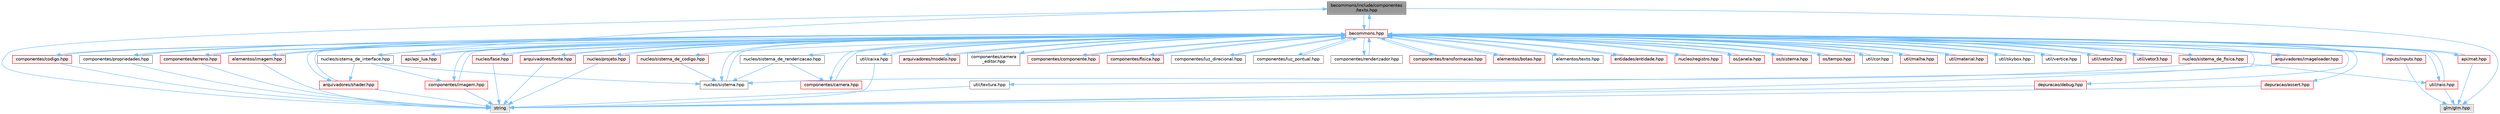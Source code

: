 digraph "becommons/include/componentes/texto.hpp"
{
 // LATEX_PDF_SIZE
  bgcolor="transparent";
  edge [fontname=Helvetica,fontsize=10,labelfontname=Helvetica,labelfontsize=10];
  node [fontname=Helvetica,fontsize=10,shape=box,height=0.2,width=0.4];
  Node1 [id="Node000001",label="becommons/include/componentes\l/texto.hpp",height=0.2,width=0.4,color="gray40", fillcolor="grey60", style="filled", fontcolor="black",tooltip=" "];
  Node1 -> Node2 [id="edge1_Node000001_Node000002",color="steelblue1",style="solid",tooltip=" "];
  Node2 [id="Node000002",label="glm/glm.hpp",height=0.2,width=0.4,color="grey60", fillcolor="#E0E0E0", style="filled",tooltip=" "];
  Node1 -> Node3 [id="edge2_Node000001_Node000003",color="steelblue1",style="solid",tooltip=" "];
  Node3 [id="Node000003",label="string",height=0.2,width=0.4,color="grey60", fillcolor="#E0E0E0", style="filled",tooltip=" "];
  Node1 -> Node4 [id="edge3_Node000001_Node000004",color="steelblue1",style="solid",tooltip=" "];
  Node4 [id="Node000004",label="becommons.hpp",height=0.2,width=0.4,color="red", fillcolor="#FFF0F0", style="filled",URL="$becommons_8hpp.html",tooltip=" "];
  Node4 -> Node5 [id="edge4_Node000004_Node000005",color="steelblue1",style="solid",tooltip=" "];
  Node5 [id="Node000005",label="api/api_lua.hpp",height=0.2,width=0.4,color="red", fillcolor="#FFF0F0", style="filled",URL="$api__lua_8hpp.html",tooltip="Gerencia a configuração do luabridge para api lua."];
  Node5 -> Node4 [id="edge5_Node000005_Node000004",color="steelblue1",style="solid",tooltip=" "];
  Node4 -> Node10 [id="edge6_Node000004_Node000010",color="steelblue1",style="solid",tooltip=" "];
  Node10 [id="Node000010",label="api/mat.hpp",height=0.2,width=0.4,color="red", fillcolor="#FFF0F0", style="filled",URL="$mat_8hpp.html",tooltip="Gerencia funçoes matemáticas."];
  Node10 -> Node2 [id="edge7_Node000010_Node000002",color="steelblue1",style="solid",tooltip=" "];
  Node10 -> Node4 [id="edge8_Node000010_Node000004",color="steelblue1",style="solid",tooltip=" "];
  Node4 -> Node12 [id="edge9_Node000004_Node000012",color="steelblue1",style="solid",tooltip=" "];
  Node12 [id="Node000012",label="arquivadores/fonte.hpp",height=0.2,width=0.4,color="red", fillcolor="#FFF0F0", style="filled",URL="$fonte_8hpp.html",tooltip="Define estruturas básicas para renderização de textos."];
  Node12 -> Node3 [id="edge10_Node000012_Node000003",color="steelblue1",style="solid",tooltip=" "];
  Node12 -> Node4 [id="edge11_Node000012_Node000004",color="steelblue1",style="solid",tooltip=" "];
  Node4 -> Node16 [id="edge12_Node000004_Node000016",color="steelblue1",style="solid",tooltip=" "];
  Node16 [id="Node000016",label="arquivadores/imageloader.hpp",height=0.2,width=0.4,color="red", fillcolor="#FFF0F0", style="filled",URL="$imageloader_8hpp.html",tooltip="Gerencia as imagems/texturas carregadas na engine."];
  Node16 -> Node3 [id="edge13_Node000016_Node000003",color="steelblue1",style="solid",tooltip=" "];
  Node16 -> Node4 [id="edge14_Node000016_Node000004",color="steelblue1",style="solid",tooltip=" "];
  Node4 -> Node22 [id="edge15_Node000004_Node000022",color="steelblue1",style="solid",tooltip=" "];
  Node22 [id="Node000022",label="arquivadores/modelo.hpp",height=0.2,width=0.4,color="red", fillcolor="#FFF0F0", style="filled",URL="$modelo_8hpp.html",tooltip="Carrega um modelo usando a biblioteca assimp com base em um diretório."];
  Node22 -> Node4 [id="edge16_Node000022_Node000004",color="steelblue1",style="solid",tooltip=" "];
  Node4 -> Node24 [id="edge17_Node000004_Node000024",color="steelblue1",style="solid",tooltip=" "];
  Node24 [id="Node000024",label="arquivadores/shader.hpp",height=0.2,width=0.4,color="red", fillcolor="#FFF0F0", style="filled",URL="$shader_8hpp.html",tooltip="Gerencia os shaders GLSL."];
  Node24 -> Node3 [id="edge18_Node000024_Node000003",color="steelblue1",style="solid",tooltip=" "];
  Node24 -> Node4 [id="edge19_Node000024_Node000004",color="steelblue1",style="solid",tooltip=" "];
  Node4 -> Node30 [id="edge20_Node000004_Node000030",color="steelblue1",style="solid",tooltip=" "];
  Node30 [id="Node000030",label="componentes/camera.hpp",height=0.2,width=0.4,color="red", fillcolor="#FFF0F0", style="filled",URL="$camera_8hpp.html",tooltip="Estrutura básica de câmera."];
  Node30 -> Node4 [id="edge21_Node000030_Node000004",color="steelblue1",style="solid",tooltip=" "];
  Node4 -> Node33 [id="edge22_Node000004_Node000033",color="steelblue1",style="solid",tooltip=" "];
  Node33 [id="Node000033",label="componentes/camera\l_editor.hpp",height=0.2,width=0.4,color="grey40", fillcolor="white", style="filled",URL="$camera__editor_8hpp.html",tooltip=" "];
  Node33 -> Node4 [id="edge23_Node000033_Node000004",color="steelblue1",style="solid",tooltip=" "];
  Node4 -> Node34 [id="edge24_Node000004_Node000034",color="steelblue1",style="solid",tooltip=" "];
  Node34 [id="Node000034",label="componentes/codigo.hpp",height=0.2,width=0.4,color="red", fillcolor="#FFF0F0", style="filled",URL="$codigo_8hpp.html",tooltip="Componente de código para entidades ECS."];
  Node34 -> Node3 [id="edge25_Node000034_Node000003",color="steelblue1",style="solid",tooltip=" "];
  Node34 -> Node4 [id="edge26_Node000034_Node000004",color="steelblue1",style="solid",tooltip=" "];
  Node4 -> Node36 [id="edge27_Node000004_Node000036",color="steelblue1",style="solid",tooltip=" "];
  Node36 [id="Node000036",label="componentes/componente.hpp",height=0.2,width=0.4,color="red", fillcolor="#FFF0F0", style="filled",URL="$componente_8hpp.html",tooltip="Estrutura base para componetes."];
  Node36 -> Node4 [id="edge28_Node000036_Node000004",color="steelblue1",style="solid",tooltip=" "];
  Node4 -> Node41 [id="edge29_Node000004_Node000041",color="steelblue1",style="solid",tooltip=" "];
  Node41 [id="Node000041",label="componentes/fisica.hpp",height=0.2,width=0.4,color="red", fillcolor="#FFF0F0", style="filled",URL="$fisica_8hpp.html",tooltip="Componente de física para entidades ECS."];
  Node41 -> Node4 [id="edge30_Node000041_Node000004",color="steelblue1",style="solid",tooltip=" "];
  Node4 -> Node42 [id="edge31_Node000004_Node000042",color="steelblue1",style="solid",tooltip=" "];
  Node42 [id="Node000042",label="componentes/imagem.hpp",height=0.2,width=0.4,color="red", fillcolor="#FFF0F0", style="filled",URL="$componentes_2imagem_8hpp.html",tooltip=" "];
  Node42 -> Node3 [id="edge32_Node000042_Node000003",color="steelblue1",style="solid",tooltip=" "];
  Node42 -> Node4 [id="edge33_Node000042_Node000004",color="steelblue1",style="solid",tooltip=" "];
  Node4 -> Node43 [id="edge34_Node000004_Node000043",color="steelblue1",style="solid",tooltip=" "];
  Node43 [id="Node000043",label="componentes/luz_direcional.hpp",height=0.2,width=0.4,color="grey40", fillcolor="white", style="filled",URL="$luz__direcional_8hpp.html",tooltip=" "];
  Node43 -> Node4 [id="edge35_Node000043_Node000004",color="steelblue1",style="solid",tooltip=" "];
  Node4 -> Node44 [id="edge36_Node000004_Node000044",color="steelblue1",style="solid",tooltip=" "];
  Node44 [id="Node000044",label="componentes/luz_pontual.hpp",height=0.2,width=0.4,color="grey40", fillcolor="white", style="filled",URL="$luz__pontual_8hpp.html",tooltip=" "];
  Node44 -> Node4 [id="edge37_Node000044_Node000004",color="steelblue1",style="solid",tooltip=" "];
  Node4 -> Node45 [id="edge38_Node000004_Node000045",color="steelblue1",style="solid",tooltip=" "];
  Node45 [id="Node000045",label="componentes/propriedades.hpp",height=0.2,width=0.4,color="grey40", fillcolor="white", style="filled",URL="$propriedades_8hpp.html",tooltip=" "];
  Node45 -> Node3 [id="edge39_Node000045_Node000003",color="steelblue1",style="solid",tooltip=" "];
  Node45 -> Node4 [id="edge40_Node000045_Node000004",color="steelblue1",style="solid",tooltip=" "];
  Node4 -> Node46 [id="edge41_Node000004_Node000046",color="steelblue1",style="solid",tooltip=" "];
  Node46 [id="Node000046",label="componentes/renderizador.hpp",height=0.2,width=0.4,color="grey40", fillcolor="white", style="filled",URL="$renderizador_8hpp.html",tooltip=" "];
  Node46 -> Node4 [id="edge42_Node000046_Node000004",color="steelblue1",style="solid",tooltip=" "];
  Node4 -> Node47 [id="edge43_Node000004_Node000047",color="steelblue1",style="solid",tooltip=" "];
  Node47 [id="Node000047",label="componentes/terreno.hpp",height=0.2,width=0.4,color="red", fillcolor="#FFF0F0", style="filled",URL="$terreno_8hpp.html",tooltip=" "];
  Node47 -> Node3 [id="edge44_Node000047_Node000003",color="steelblue1",style="solid",tooltip=" "];
  Node47 -> Node4 [id="edge45_Node000047_Node000004",color="steelblue1",style="solid",tooltip=" "];
  Node4 -> Node1 [id="edge46_Node000004_Node000001",color="steelblue1",style="solid",tooltip=" "];
  Node4 -> Node48 [id="edge47_Node000004_Node000048",color="steelblue1",style="solid",tooltip=" "];
  Node48 [id="Node000048",label="componentes/transformacao.hpp",height=0.2,width=0.4,color="red", fillcolor="#FFF0F0", style="filled",URL="$transformacao_8hpp.html",tooltip="Calcula a mtriz de modelo para um objeto 3d qualquer."];
  Node48 -> Node4 [id="edge48_Node000048_Node000004",color="steelblue1",style="solid",tooltip=" "];
  Node4 -> Node52 [id="edge49_Node000004_Node000052",color="steelblue1",style="solid",tooltip=" "];
  Node52 [id="Node000052",label="depuracao/debug.hpp",height=0.2,width=0.4,color="red", fillcolor="#FFF0F0", style="filled",URL="$debug_8hpp.html",tooltip=" "];
  Node52 -> Node3 [id="edge50_Node000052_Node000003",color="steelblue1",style="solid",tooltip=" "];
  Node4 -> Node53 [id="edge51_Node000004_Node000053",color="steelblue1",style="solid",tooltip=" "];
  Node53 [id="Node000053",label="depuracao/assert.hpp",height=0.2,width=0.4,color="red", fillcolor="#FFF0F0", style="filled",URL="$assert_8hpp.html",tooltip=" "];
  Node53 -> Node3 [id="edge52_Node000053_Node000003",color="steelblue1",style="solid",tooltip=" "];
  Node4 -> Node56 [id="edge53_Node000004_Node000056",color="steelblue1",style="solid",tooltip=" "];
  Node56 [id="Node000056",label="elementos/botao.hpp",height=0.2,width=0.4,color="red", fillcolor="#FFF0F0", style="filled",URL="$botao_8hpp.html",tooltip=" "];
  Node56 -> Node4 [id="edge54_Node000056_Node000004",color="steelblue1",style="solid",tooltip=" "];
  Node4 -> Node58 [id="edge55_Node000004_Node000058",color="steelblue1",style="solid",tooltip=" "];
  Node58 [id="Node000058",label="elementos/imagem.hpp",height=0.2,width=0.4,color="red", fillcolor="#FFF0F0", style="filled",URL="$elementos_2imagem_8hpp.html",tooltip="Gerencia a configuração do luabridge para api lua."];
  Node58 -> Node3 [id="edge56_Node000058_Node000003",color="steelblue1",style="solid",tooltip=" "];
  Node58 -> Node4 [id="edge57_Node000058_Node000004",color="steelblue1",style="solid",tooltip=" "];
  Node4 -> Node59 [id="edge58_Node000004_Node000059",color="steelblue1",style="solid",tooltip=" "];
  Node59 [id="Node000059",label="elementos/texto.hpp",height=0.2,width=0.4,color="grey40", fillcolor="white", style="filled",URL="$elementos_2texto_8hpp.html",tooltip=" "];
  Node59 -> Node4 [id="edge59_Node000059_Node000004",color="steelblue1",style="solid",tooltip=" "];
  Node4 -> Node60 [id="edge60_Node000004_Node000060",color="steelblue1",style="solid",tooltip=" "];
  Node60 [id="Node000060",label="entidades/entidade.hpp",height=0.2,width=0.4,color="red", fillcolor="#FFF0F0", style="filled",URL="$entidade_8hpp.html",tooltip="Inclusoes e defini��es relacionadas � entidade."];
  Node60 -> Node4 [id="edge61_Node000060_Node000004",color="steelblue1",style="solid",tooltip=" "];
  Node4 -> Node61 [id="edge62_Node000004_Node000061",color="steelblue1",style="solid",tooltip=" "];
  Node61 [id="Node000061",label="inputs/inputs.hpp",height=0.2,width=0.4,color="red", fillcolor="#FFF0F0", style="filled",URL="$inputs_8hpp.html",tooltip=" "];
  Node61 -> Node2 [id="edge63_Node000061_Node000002",color="steelblue1",style="solid",tooltip=" "];
  Node61 -> Node4 [id="edge64_Node000061_Node000004",color="steelblue1",style="solid",tooltip=" "];
  Node4 -> Node62 [id="edge65_Node000004_Node000062",color="steelblue1",style="solid",tooltip=" "];
  Node62 [id="Node000062",label="nucleo/fase.hpp",height=0.2,width=0.4,color="red", fillcolor="#FFF0F0", style="filled",URL="$fase_8hpp.html",tooltip="Gerencia sistemas numa fase."];
  Node62 -> Node3 [id="edge66_Node000062_Node000003",color="steelblue1",style="solid",tooltip=" "];
  Node62 -> Node4 [id="edge67_Node000062_Node000004",color="steelblue1",style="solid",tooltip=" "];
  Node4 -> Node63 [id="edge68_Node000004_Node000063",color="steelblue1",style="solid",tooltip=" "];
  Node63 [id="Node000063",label="nucleo/projeto.hpp",height=0.2,width=0.4,color="red", fillcolor="#FFF0F0", style="filled",URL="$projeto_8hpp.html",tooltip="Gerencia configurações do projeto."];
  Node63 -> Node3 [id="edge69_Node000063_Node000003",color="steelblue1",style="solid",tooltip=" "];
  Node63 -> Node4 [id="edge70_Node000063_Node000004",color="steelblue1",style="solid",tooltip=" "];
  Node4 -> Node64 [id="edge71_Node000004_Node000064",color="steelblue1",style="solid",tooltip=" "];
  Node64 [id="Node000064",label="nucleo/registro.hpp",height=0.2,width=0.4,color="red", fillcolor="#FFF0F0", style="filled",URL="$registro_8hpp.html",tooltip="Inclusoes e definições relacionadas à registro."];
  Node64 -> Node4 [id="edge72_Node000064_Node000004",color="steelblue1",style="solid",tooltip=" "];
  Node4 -> Node66 [id="edge73_Node000004_Node000066",color="steelblue1",style="solid",tooltip=" "];
  Node66 [id="Node000066",label="nucleo/sistema.hpp",height=0.2,width=0.4,color="grey40", fillcolor="white", style="filled",URL="$nucleo_2sistema_8hpp.html",tooltip=" "];
  Node66 -> Node4 [id="edge74_Node000066_Node000004",color="steelblue1",style="solid",tooltip=" "];
  Node4 -> Node67 [id="edge75_Node000004_Node000067",color="steelblue1",style="solid",tooltip=" "];
  Node67 [id="Node000067",label="nucleo/sistema_de_codigo.hpp",height=0.2,width=0.4,color="red", fillcolor="#FFF0F0", style="filled",URL="$sistema__de__codigo_8hpp.html",tooltip=" "];
  Node67 -> Node66 [id="edge76_Node000067_Node000066",color="steelblue1",style="solid",tooltip=" "];
  Node4 -> Node70 [id="edge77_Node000004_Node000070",color="steelblue1",style="solid",tooltip=" "];
  Node70 [id="Node000070",label="nucleo/sistema_de_fisica.hpp",height=0.2,width=0.4,color="red", fillcolor="#FFF0F0", style="filled",URL="$sistema__de__fisica_8hpp.html",tooltip="Gerencia a fisica de jogo com o bullet3."];
  Node70 -> Node66 [id="edge78_Node000070_Node000066",color="steelblue1",style="solid",tooltip=" "];
  Node70 -> Node71 [id="edge79_Node000070_Node000071",color="steelblue1",style="solid",tooltip=" "];
  Node71 [id="Node000071",label="util/raio.hpp",height=0.2,width=0.4,color="red", fillcolor="#FFF0F0", style="filled",URL="$raio_8hpp.html",tooltip=" "];
  Node71 -> Node2 [id="edge80_Node000071_Node000002",color="steelblue1",style="solid",tooltip=" "];
  Node71 -> Node4 [id="edge81_Node000071_Node000004",color="steelblue1",style="solid",tooltip=" "];
  Node4 -> Node72 [id="edge82_Node000004_Node000072",color="steelblue1",style="solid",tooltip=" "];
  Node72 [id="Node000072",label="nucleo/sistema_de_interface.hpp",height=0.2,width=0.4,color="grey40", fillcolor="white", style="filled",URL="$sistema__de__interface_8hpp.html",tooltip=" "];
  Node72 -> Node66 [id="edge83_Node000072_Node000066",color="steelblue1",style="solid",tooltip=" "];
  Node72 -> Node24 [id="edge84_Node000072_Node000024",color="steelblue1",style="solid",tooltip=" "];
  Node72 -> Node1 [id="edge85_Node000072_Node000001",color="steelblue1",style="solid",tooltip=" "];
  Node72 -> Node42 [id="edge86_Node000072_Node000042",color="steelblue1",style="solid",tooltip=" "];
  Node4 -> Node73 [id="edge87_Node000004_Node000073",color="steelblue1",style="solid",tooltip=" "];
  Node73 [id="Node000073",label="nucleo/sistema_de_renderizacao.hpp",height=0.2,width=0.4,color="grey40", fillcolor="white", style="filled",URL="$sistema__de__renderizacao_8hpp.html",tooltip="Gerencia a renderizacao."];
  Node73 -> Node66 [id="edge88_Node000073_Node000066",color="steelblue1",style="solid",tooltip=" "];
  Node73 -> Node30 [id="edge89_Node000073_Node000030",color="steelblue1",style="solid",tooltip=" "];
  Node4 -> Node74 [id="edge90_Node000004_Node000074",color="steelblue1",style="solid",tooltip=" "];
  Node74 [id="Node000074",label="os/janela.hpp",height=0.2,width=0.4,color="red", fillcolor="#FFF0F0", style="filled",URL="$janela_8hpp.html",tooltip="Inicia e gerencia janela glfw."];
  Node74 -> Node4 [id="edge91_Node000074_Node000004",color="steelblue1",style="solid",tooltip=" "];
  Node4 -> Node75 [id="edge92_Node000004_Node000075",color="steelblue1",style="solid",tooltip=" "];
  Node75 [id="Node000075",label="os/sistema.hpp",height=0.2,width=0.4,color="red", fillcolor="#FFF0F0", style="filled",URL="$os_2sistema_8hpp.html",tooltip="funçoes do sistema"];
  Node75 -> Node4 [id="edge93_Node000075_Node000004",color="steelblue1",style="solid",tooltip=" "];
  Node4 -> Node78 [id="edge94_Node000004_Node000078",color="steelblue1",style="solid",tooltip=" "];
  Node78 [id="Node000078",label="os/tempo.hpp",height=0.2,width=0.4,color="red", fillcolor="#FFF0F0", style="filled",URL="$tempo_8hpp.html",tooltip="Inicia e gerencia o tempo."];
  Node78 -> Node4 [id="edge95_Node000078_Node000004",color="steelblue1",style="solid",tooltip=" "];
  Node4 -> Node80 [id="edge96_Node000004_Node000080",color="steelblue1",style="solid",tooltip=" "];
  Node80 [id="Node000080",label="util/caixa.hpp",height=0.2,width=0.4,color="grey40", fillcolor="white", style="filled",URL="$caixa_8hpp.html",tooltip=" "];
  Node80 -> Node3 [id="edge97_Node000080_Node000003",color="steelblue1",style="solid",tooltip=" "];
  Node80 -> Node4 [id="edge98_Node000080_Node000004",color="steelblue1",style="solid",tooltip=" "];
  Node4 -> Node81 [id="edge99_Node000004_Node000081",color="steelblue1",style="solid",tooltip=" "];
  Node81 [id="Node000081",label="util/cor.hpp",height=0.2,width=0.4,color="grey40", fillcolor="white", style="filled",URL="$cor_8hpp.html",tooltip=" "];
  Node81 -> Node4 [id="edge100_Node000081_Node000004",color="steelblue1",style="solid",tooltip=" "];
  Node4 -> Node82 [id="edge101_Node000004_Node000082",color="steelblue1",style="solid",tooltip=" "];
  Node82 [id="Node000082",label="util/malha.hpp",height=0.2,width=0.4,color="red", fillcolor="#FFF0F0", style="filled",URL="$malha_8hpp.html",tooltip=" "];
  Node82 -> Node4 [id="edge102_Node000082_Node000004",color="steelblue1",style="solid",tooltip=" "];
  Node4 -> Node83 [id="edge103_Node000004_Node000083",color="steelblue1",style="solid",tooltip=" "];
  Node83 [id="Node000083",label="util/material.hpp",height=0.2,width=0.4,color="red", fillcolor="#FFF0F0", style="filled",URL="$material_8hpp.html",tooltip=" "];
  Node83 -> Node4 [id="edge104_Node000083_Node000004",color="steelblue1",style="solid",tooltip=" "];
  Node4 -> Node71 [id="edge105_Node000004_Node000071",color="steelblue1",style="solid",tooltip=" "];
  Node4 -> Node84 [id="edge106_Node000004_Node000084",color="steelblue1",style="solid",tooltip=" "];
  Node84 [id="Node000084",label="util/skybox.hpp",height=0.2,width=0.4,color="grey40", fillcolor="white", style="filled",URL="$skybox_8hpp.html",tooltip=" "];
  Node84 -> Node4 [id="edge107_Node000084_Node000004",color="steelblue1",style="solid",tooltip=" "];
  Node4 -> Node85 [id="edge108_Node000004_Node000085",color="steelblue1",style="solid",tooltip=" "];
  Node85 [id="Node000085",label="util/vertice.hpp",height=0.2,width=0.4,color="grey40", fillcolor="white", style="filled",URL="$vertice_8hpp.html",tooltip=" "];
  Node85 -> Node4 [id="edge109_Node000085_Node000004",color="steelblue1",style="solid",tooltip=" "];
  Node4 -> Node86 [id="edge110_Node000004_Node000086",color="steelblue1",style="solid",tooltip=" "];
  Node86 [id="Node000086",label="util/textura.hpp",height=0.2,width=0.4,color="grey40", fillcolor="white", style="filled",URL="$textura_8hpp.html",tooltip=" "];
  Node86 -> Node3 [id="edge111_Node000086_Node000003",color="steelblue1",style="solid",tooltip=" "];
  Node4 -> Node87 [id="edge112_Node000004_Node000087",color="steelblue1",style="solid",tooltip=" "];
  Node87 [id="Node000087",label="util/vetor2.hpp",height=0.2,width=0.4,color="red", fillcolor="#FFF0F0", style="filled",URL="$vetor2_8hpp.html",tooltip=" "];
  Node87 -> Node4 [id="edge113_Node000087_Node000004",color="steelblue1",style="solid",tooltip=" "];
  Node4 -> Node88 [id="edge114_Node000004_Node000088",color="steelblue1",style="solid",tooltip=" "];
  Node88 [id="Node000088",label="util/vetor3.hpp",height=0.2,width=0.4,color="red", fillcolor="#FFF0F0", style="filled",URL="$vetor3_8hpp.html",tooltip=" "];
  Node88 -> Node4 [id="edge115_Node000088_Node000004",color="steelblue1",style="solid",tooltip=" "];
}
